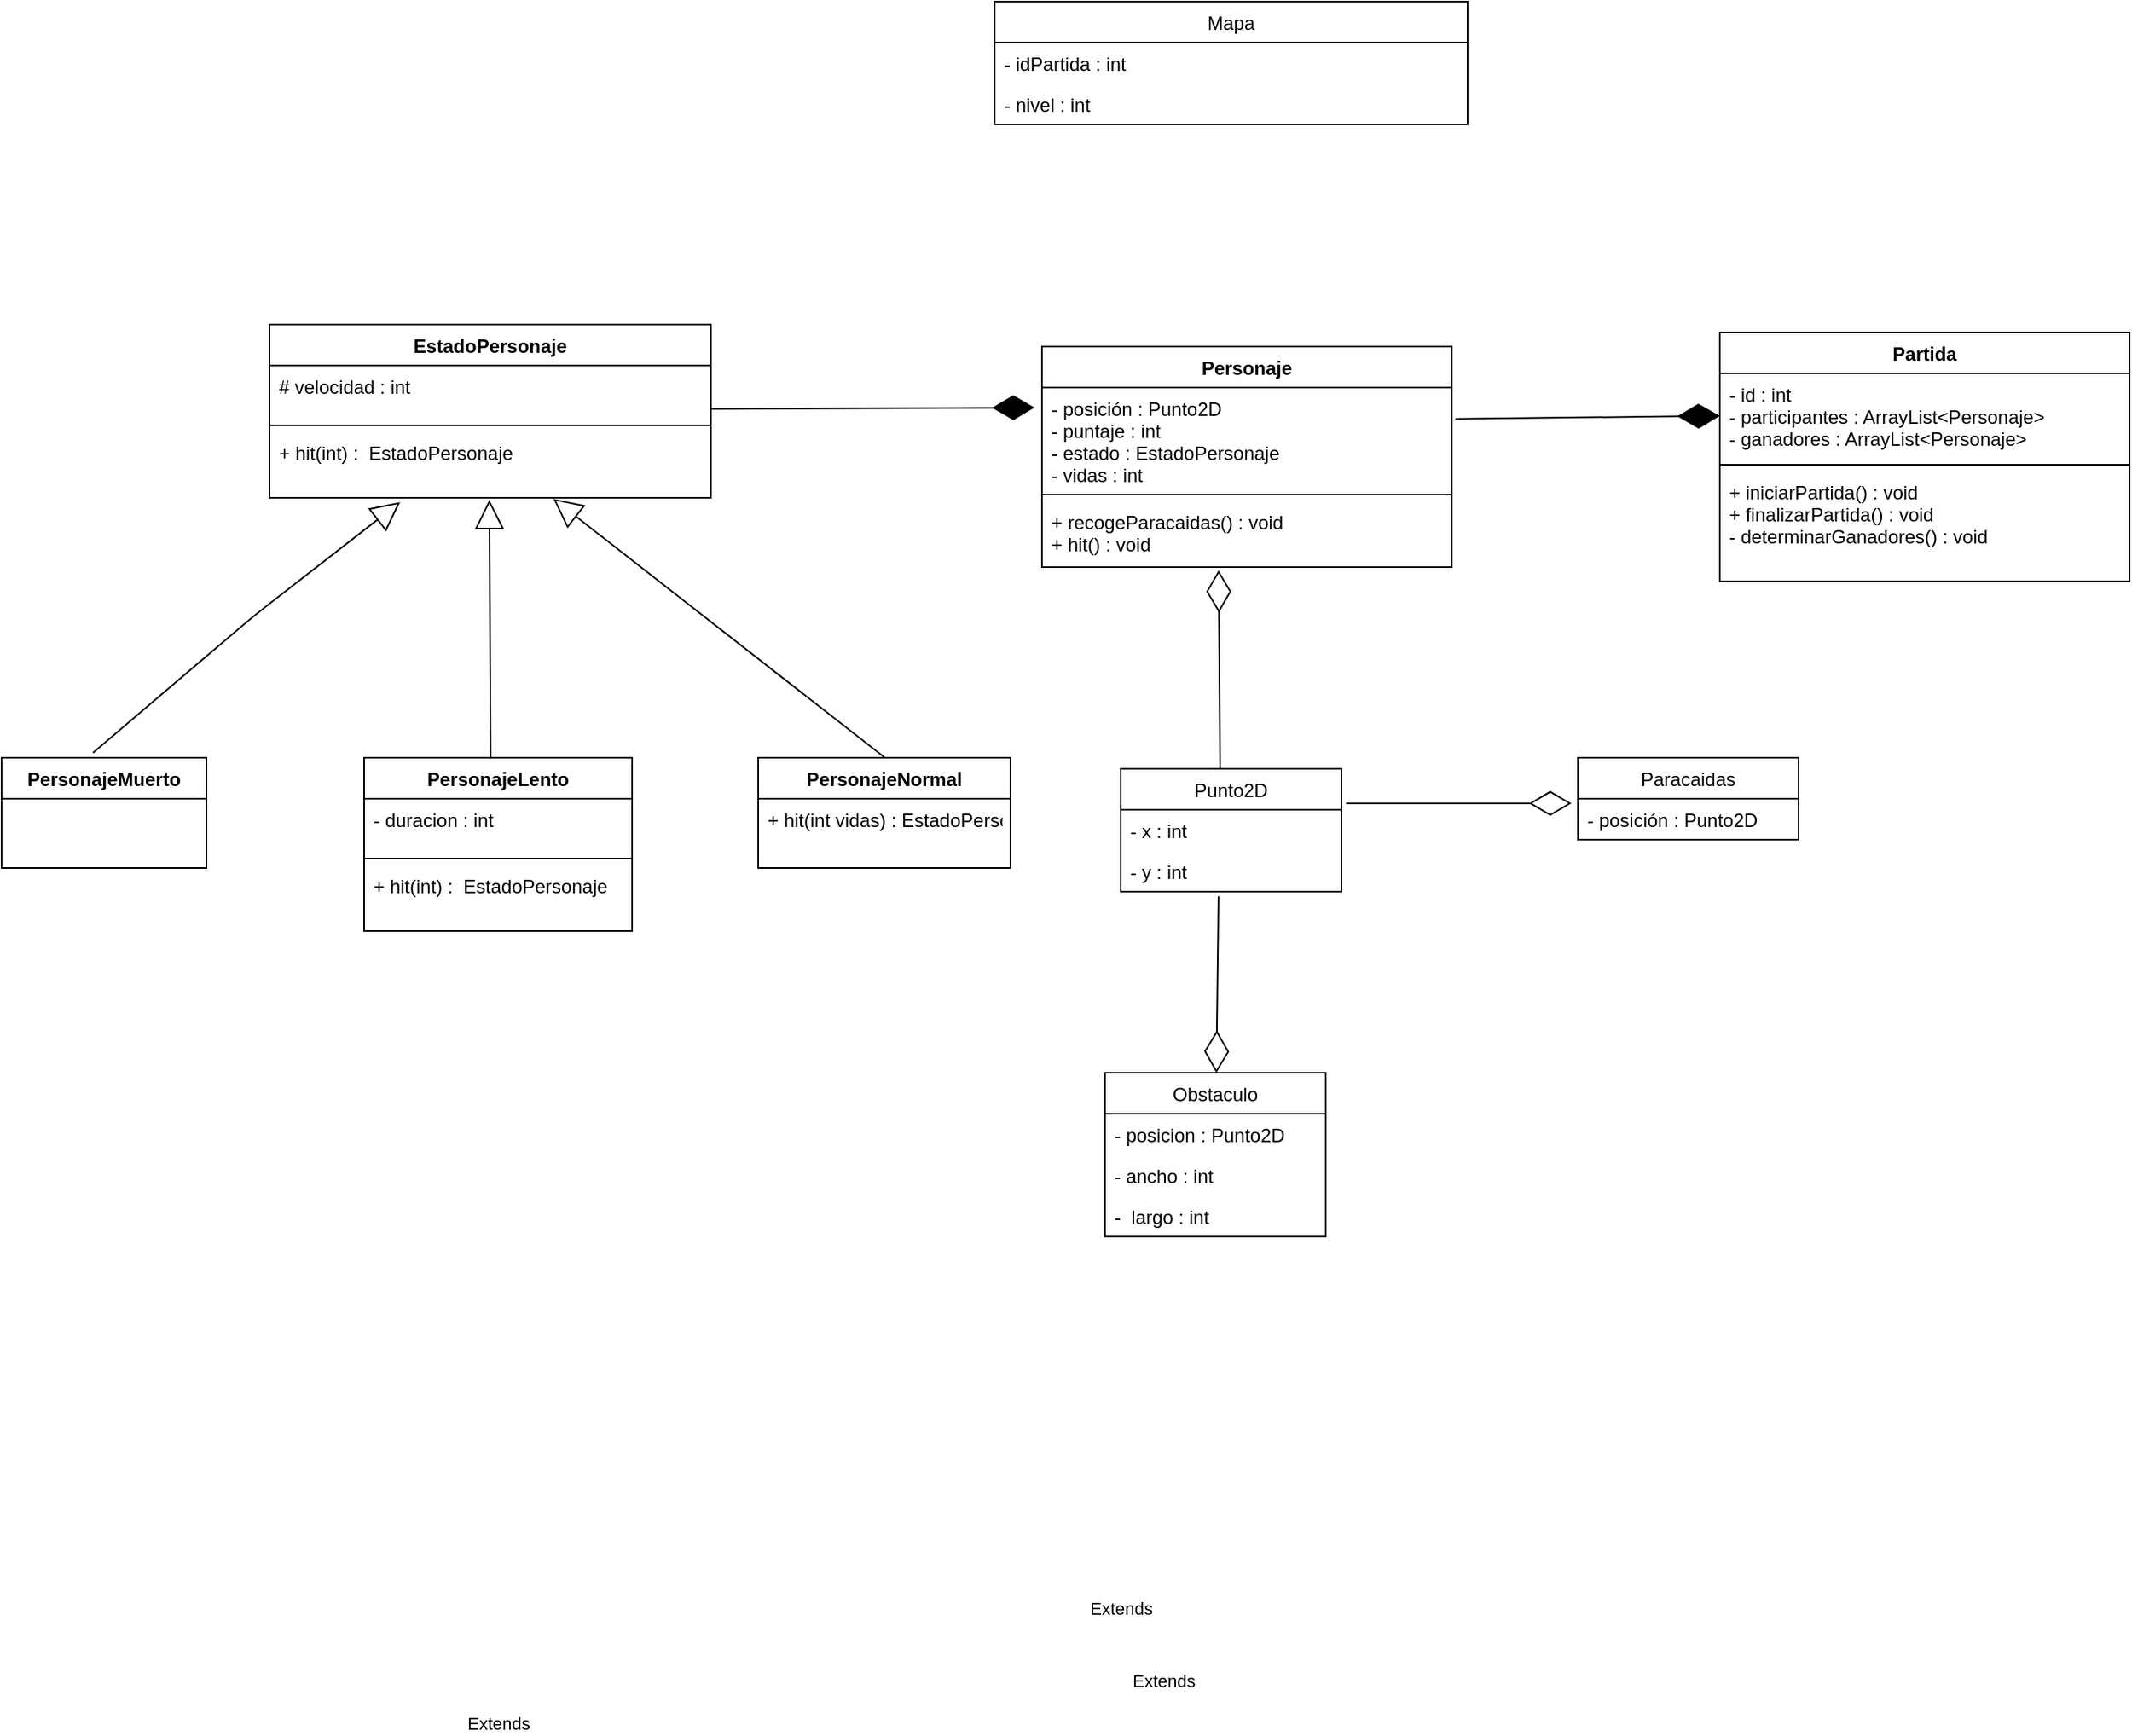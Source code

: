 <mxfile version="15.1.4" type="device"><diagram id="CWnvrJdcf3TpnDQyfS-p" name="Page-1"><mxGraphModel dx="1422" dy="794" grid="1" gridSize="10" guides="1" tooltips="1" connect="1" arrows="1" fold="1" page="1" pageScale="1" pageWidth="827" pageHeight="1169" math="0" shadow="0"><root><mxCell id="0"/><mxCell id="1" parent="0"/><mxCell id="Hq7pEi-hjrlVWtpYJ4bt-5" value="Personaje" style="swimlane;fontStyle=1;align=center;verticalAlign=top;childLayout=stackLayout;horizontal=1;startSize=26;horizontalStack=0;resizeParent=1;resizeParentMax=0;resizeLast=0;collapsible=1;marginBottom=0;" vertex="1" parent="1"><mxGeometry x="720" y="659" width="260" height="140" as="geometry"/></mxCell><mxCell id="Hq7pEi-hjrlVWtpYJ4bt-6" value="- posición : Punto2D&#10;- puntaje : int&#10;- estado : EstadoPersonaje&#10;- vidas : int" style="text;strokeColor=none;fillColor=none;align=left;verticalAlign=top;spacingLeft=4;spacingRight=4;overflow=hidden;rotatable=0;points=[[0,0.5],[1,0.5]];portConstraint=eastwest;" vertex="1" parent="Hq7pEi-hjrlVWtpYJ4bt-5"><mxGeometry y="26" width="260" height="64" as="geometry"/></mxCell><mxCell id="Hq7pEi-hjrlVWtpYJ4bt-7" value="" style="line;strokeWidth=1;fillColor=none;align=left;verticalAlign=middle;spacingTop=-1;spacingLeft=3;spacingRight=3;rotatable=0;labelPosition=right;points=[];portConstraint=eastwest;" vertex="1" parent="Hq7pEi-hjrlVWtpYJ4bt-5"><mxGeometry y="90" width="260" height="8" as="geometry"/></mxCell><mxCell id="Hq7pEi-hjrlVWtpYJ4bt-8" value="+ recogeParacaidas() : void&#10;+ hit() : void" style="text;strokeColor=none;fillColor=none;align=left;verticalAlign=top;spacingLeft=4;spacingRight=4;overflow=hidden;rotatable=0;points=[[0,0.5],[1,0.5]];portConstraint=eastwest;" vertex="1" parent="Hq7pEi-hjrlVWtpYJ4bt-5"><mxGeometry y="98" width="260" height="42" as="geometry"/></mxCell><mxCell id="Hq7pEi-hjrlVWtpYJ4bt-9" value="Punto2D" style="swimlane;fontStyle=0;childLayout=stackLayout;horizontal=1;startSize=26;fillColor=none;horizontalStack=0;resizeParent=1;resizeParentMax=0;resizeLast=0;collapsible=1;marginBottom=0;" vertex="1" parent="1"><mxGeometry x="770" y="927" width="140" height="78" as="geometry"/></mxCell><mxCell id="Hq7pEi-hjrlVWtpYJ4bt-10" value="- x : int" style="text;strokeColor=none;fillColor=none;align=left;verticalAlign=top;spacingLeft=4;spacingRight=4;overflow=hidden;rotatable=0;points=[[0,0.5],[1,0.5]];portConstraint=eastwest;" vertex="1" parent="Hq7pEi-hjrlVWtpYJ4bt-9"><mxGeometry y="26" width="140" height="26" as="geometry"/></mxCell><mxCell id="Hq7pEi-hjrlVWtpYJ4bt-11" value="- y : int" style="text;strokeColor=none;fillColor=none;align=left;verticalAlign=top;spacingLeft=4;spacingRight=4;overflow=hidden;rotatable=0;points=[[0,0.5],[1,0.5]];portConstraint=eastwest;" vertex="1" parent="Hq7pEi-hjrlVWtpYJ4bt-9"><mxGeometry y="52" width="140" height="26" as="geometry"/></mxCell><mxCell id="Hq7pEi-hjrlVWtpYJ4bt-13" value="Paracaidas" style="swimlane;fontStyle=0;childLayout=stackLayout;horizontal=1;startSize=26;fillColor=none;horizontalStack=0;resizeParent=1;resizeParentMax=0;resizeLast=0;collapsible=1;marginBottom=0;" vertex="1" parent="1"><mxGeometry x="1060" y="920" width="140" height="52" as="geometry"/></mxCell><mxCell id="Hq7pEi-hjrlVWtpYJ4bt-14" value="- posición : Punto2D" style="text;strokeColor=none;fillColor=none;align=left;verticalAlign=top;spacingLeft=4;spacingRight=4;overflow=hidden;rotatable=0;points=[[0,0.5],[1,0.5]];portConstraint=eastwest;" vertex="1" parent="Hq7pEi-hjrlVWtpYJ4bt-13"><mxGeometry y="26" width="140" height="26" as="geometry"/></mxCell><mxCell id="Hq7pEi-hjrlVWtpYJ4bt-17" value="Obstaculo" style="swimlane;fontStyle=0;childLayout=stackLayout;horizontal=1;startSize=26;fillColor=none;horizontalStack=0;resizeParent=1;resizeParentMax=0;resizeLast=0;collapsible=1;marginBottom=0;" vertex="1" parent="1"><mxGeometry x="760" y="1120" width="140" height="104" as="geometry"/></mxCell><mxCell id="Hq7pEi-hjrlVWtpYJ4bt-18" value="- posicion : Punto2D" style="text;strokeColor=none;fillColor=none;align=left;verticalAlign=top;spacingLeft=4;spacingRight=4;overflow=hidden;rotatable=0;points=[[0,0.5],[1,0.5]];portConstraint=eastwest;" vertex="1" parent="Hq7pEi-hjrlVWtpYJ4bt-17"><mxGeometry y="26" width="140" height="26" as="geometry"/></mxCell><mxCell id="Hq7pEi-hjrlVWtpYJ4bt-19" value="- ancho : int" style="text;strokeColor=none;fillColor=none;align=left;verticalAlign=top;spacingLeft=4;spacingRight=4;overflow=hidden;rotatable=0;points=[[0,0.5],[1,0.5]];portConstraint=eastwest;" vertex="1" parent="Hq7pEi-hjrlVWtpYJ4bt-17"><mxGeometry y="52" width="140" height="26" as="geometry"/></mxCell><mxCell id="Hq7pEi-hjrlVWtpYJ4bt-20" value="-  largo : int" style="text;strokeColor=none;fillColor=none;align=left;verticalAlign=top;spacingLeft=4;spacingRight=4;overflow=hidden;rotatable=0;points=[[0,0.5],[1,0.5]];portConstraint=eastwest;" vertex="1" parent="Hq7pEi-hjrlVWtpYJ4bt-17"><mxGeometry y="78" width="140" height="26" as="geometry"/></mxCell><mxCell id="Hq7pEi-hjrlVWtpYJ4bt-21" value="Mapa" style="swimlane;fontStyle=0;childLayout=stackLayout;horizontal=1;startSize=26;fillColor=none;horizontalStack=0;resizeParent=1;resizeParentMax=0;resizeLast=0;collapsible=1;marginBottom=0;" vertex="1" parent="1"><mxGeometry x="690" y="440" width="300" height="78" as="geometry"/></mxCell><mxCell id="Hq7pEi-hjrlVWtpYJ4bt-22" value="- idPartida : int" style="text;strokeColor=none;fillColor=none;align=left;verticalAlign=top;spacingLeft=4;spacingRight=4;overflow=hidden;rotatable=0;points=[[0,0.5],[1,0.5]];portConstraint=eastwest;" vertex="1" parent="Hq7pEi-hjrlVWtpYJ4bt-21"><mxGeometry y="26" width="300" height="26" as="geometry"/></mxCell><mxCell id="Hq7pEi-hjrlVWtpYJ4bt-23" value="- nivel : int" style="text;strokeColor=none;fillColor=none;align=left;verticalAlign=top;spacingLeft=4;spacingRight=4;overflow=hidden;rotatable=0;points=[[0,0.5],[1,0.5]];portConstraint=eastwest;" vertex="1" parent="Hq7pEi-hjrlVWtpYJ4bt-21"><mxGeometry y="52" width="300" height="26" as="geometry"/></mxCell><mxCell id="Hq7pEi-hjrlVWtpYJ4bt-25" value="Partida" style="swimlane;fontStyle=1;align=center;verticalAlign=top;childLayout=stackLayout;horizontal=1;startSize=26;horizontalStack=0;resizeParent=1;resizeParentMax=0;resizeLast=0;collapsible=1;marginBottom=0;" vertex="1" parent="1"><mxGeometry x="1150" y="650" width="260" height="158" as="geometry"/></mxCell><mxCell id="Hq7pEi-hjrlVWtpYJ4bt-26" value="- id : int&#10;- participantes : ArrayList&lt;Personaje&gt;&#10;- ganadores : ArrayList&lt;Personaje&gt;" style="text;strokeColor=none;fillColor=none;align=left;verticalAlign=top;spacingLeft=4;spacingRight=4;overflow=hidden;rotatable=0;points=[[0,0.5],[1,0.5]];portConstraint=eastwest;" vertex="1" parent="Hq7pEi-hjrlVWtpYJ4bt-25"><mxGeometry y="26" width="260" height="54" as="geometry"/></mxCell><mxCell id="Hq7pEi-hjrlVWtpYJ4bt-27" value="" style="line;strokeWidth=1;fillColor=none;align=left;verticalAlign=middle;spacingTop=-1;spacingLeft=3;spacingRight=3;rotatable=0;labelPosition=right;points=[];portConstraint=eastwest;" vertex="1" parent="Hq7pEi-hjrlVWtpYJ4bt-25"><mxGeometry y="80" width="260" height="8" as="geometry"/></mxCell><mxCell id="Hq7pEi-hjrlVWtpYJ4bt-28" value="+ iniciarPartida() : void&#10;+ finalizarPartida() : void&#10;- determinarGanadores() : void" style="text;strokeColor=none;fillColor=none;align=left;verticalAlign=top;spacingLeft=4;spacingRight=4;overflow=hidden;rotatable=0;points=[[0,0.5],[1,0.5]];portConstraint=eastwest;" vertex="1" parent="Hq7pEi-hjrlVWtpYJ4bt-25"><mxGeometry y="88" width="260" height="70" as="geometry"/></mxCell><mxCell id="Hq7pEi-hjrlVWtpYJ4bt-29" value="EstadoPersonaje" style="swimlane;fontStyle=1;align=center;verticalAlign=top;childLayout=stackLayout;horizontal=1;startSize=26;horizontalStack=0;resizeParent=1;resizeParentMax=0;resizeLast=0;collapsible=1;marginBottom=0;" vertex="1" parent="1"><mxGeometry x="230" y="645" width="280" height="110" as="geometry"/></mxCell><mxCell id="Hq7pEi-hjrlVWtpYJ4bt-30" value="# velocidad : int&#10;" style="text;strokeColor=none;fillColor=none;align=left;verticalAlign=top;spacingLeft=4;spacingRight=4;overflow=hidden;rotatable=0;points=[[0,0.5],[1,0.5]];portConstraint=eastwest;" vertex="1" parent="Hq7pEi-hjrlVWtpYJ4bt-29"><mxGeometry y="26" width="280" height="34" as="geometry"/></mxCell><mxCell id="Hq7pEi-hjrlVWtpYJ4bt-31" value="" style="line;strokeWidth=1;fillColor=none;align=left;verticalAlign=middle;spacingTop=-1;spacingLeft=3;spacingRight=3;rotatable=0;labelPosition=right;points=[];portConstraint=eastwest;" vertex="1" parent="Hq7pEi-hjrlVWtpYJ4bt-29"><mxGeometry y="60" width="280" height="8" as="geometry"/></mxCell><mxCell id="Hq7pEi-hjrlVWtpYJ4bt-32" value="+ hit(int) :  EstadoPersonaje" style="text;strokeColor=none;fillColor=none;align=left;verticalAlign=top;spacingLeft=4;spacingRight=4;overflow=hidden;rotatable=0;points=[[0,0.5],[1,0.5]];portConstraint=eastwest;" vertex="1" parent="Hq7pEi-hjrlVWtpYJ4bt-29"><mxGeometry y="68" width="280" height="42" as="geometry"/></mxCell><mxCell id="Hq7pEi-hjrlVWtpYJ4bt-33" value="PersonajeNormal" style="swimlane;fontStyle=1;align=center;verticalAlign=top;childLayout=stackLayout;horizontal=1;startSize=26;horizontalStack=0;resizeParent=1;resizeParentMax=0;resizeLast=0;collapsible=1;marginBottom=0;" vertex="1" parent="1"><mxGeometry x="540" y="920" width="160" height="70" as="geometry"/></mxCell><mxCell id="Hq7pEi-hjrlVWtpYJ4bt-36" value="+ hit(int vidas) : EstadoPersonaje" style="text;strokeColor=none;fillColor=none;align=left;verticalAlign=top;spacingLeft=4;spacingRight=4;overflow=hidden;rotatable=0;points=[[0,0.5],[1,0.5]];portConstraint=eastwest;" vertex="1" parent="Hq7pEi-hjrlVWtpYJ4bt-33"><mxGeometry y="26" width="160" height="44" as="geometry"/></mxCell><mxCell id="Hq7pEi-hjrlVWtpYJ4bt-37" value="PersonajeMuerto" style="swimlane;fontStyle=1;align=center;verticalAlign=top;childLayout=stackLayout;horizontal=1;startSize=26;horizontalStack=0;resizeParent=1;resizeParentMax=0;resizeLast=0;collapsible=1;marginBottom=0;" vertex="1" parent="1"><mxGeometry x="60" y="920" width="130" height="70" as="geometry"/></mxCell><mxCell id="Hq7pEi-hjrlVWtpYJ4bt-40" value="PersonajeLento" style="swimlane;fontStyle=1;align=center;verticalAlign=top;childLayout=stackLayout;horizontal=1;startSize=26;horizontalStack=0;resizeParent=1;resizeParentMax=0;resizeLast=0;collapsible=1;marginBottom=0;" vertex="1" parent="1"><mxGeometry x="290" y="920" width="170" height="110" as="geometry"/></mxCell><mxCell id="Hq7pEi-hjrlVWtpYJ4bt-41" value="- duracion : int" style="text;strokeColor=none;fillColor=none;align=left;verticalAlign=top;spacingLeft=4;spacingRight=4;overflow=hidden;rotatable=0;points=[[0,0.5],[1,0.5]];portConstraint=eastwest;" vertex="1" parent="Hq7pEi-hjrlVWtpYJ4bt-40"><mxGeometry y="26" width="170" height="34" as="geometry"/></mxCell><mxCell id="Hq7pEi-hjrlVWtpYJ4bt-42" value="" style="line;strokeWidth=1;fillColor=none;align=left;verticalAlign=middle;spacingTop=-1;spacingLeft=3;spacingRight=3;rotatable=0;labelPosition=right;points=[];portConstraint=eastwest;" vertex="1" parent="Hq7pEi-hjrlVWtpYJ4bt-40"><mxGeometry y="60" width="170" height="8" as="geometry"/></mxCell><mxCell id="Hq7pEi-hjrlVWtpYJ4bt-43" value="+ hit(int) :  EstadoPersonaje" style="text;strokeColor=none;fillColor=none;align=left;verticalAlign=top;spacingLeft=4;spacingRight=4;overflow=hidden;rotatable=0;points=[[0,0.5],[1,0.5]];portConstraint=eastwest;" vertex="1" parent="Hq7pEi-hjrlVWtpYJ4bt-40"><mxGeometry y="68" width="170" height="42" as="geometry"/></mxCell><mxCell id="Hq7pEi-hjrlVWtpYJ4bt-45" value="Extends" style="endArrow=block;endSize=16;endFill=0;html=1;exitX=0.472;exitY=0.006;exitDx=0;exitDy=0;exitPerimeter=0;entryX=0.498;entryY=1.031;entryDx=0;entryDy=0;entryPerimeter=0;" edge="1" parent="1" source="Hq7pEi-hjrlVWtpYJ4bt-40" target="Hq7pEi-hjrlVWtpYJ4bt-32"><mxGeometry x="-1" y="-671" width="160" relative="1" as="geometry"><mxPoint x="350" y="860" as="sourcePoint"/><mxPoint x="510" y="860" as="targetPoint"/><Array as="points"/><mxPoint x="-271" y="543" as="offset"/></mxGeometry></mxCell><mxCell id="Hq7pEi-hjrlVWtpYJ4bt-48" value="Extends" style="endArrow=block;endSize=16;endFill=0;html=1;exitX=0.472;exitY=0.006;exitDx=0;exitDy=0;exitPerimeter=0;entryX=0.643;entryY=1.015;entryDx=0;entryDy=0;entryPerimeter=0;" edge="1" parent="1" target="Hq7pEi-hjrlVWtpYJ4bt-32"><mxGeometry x="-1" y="604" width="160" relative="1" as="geometry"><mxPoint x="620.4" y="920.0" as="sourcePoint"/><mxPoint x="619.6" y="750.642" as="targetPoint"/><Array as="points"/><mxPoint x="548" y="110" as="offset"/></mxGeometry></mxCell><mxCell id="Hq7pEi-hjrlVWtpYJ4bt-49" value="Extends" style="endArrow=block;endSize=16;endFill=0;html=1;exitX=0.446;exitY=-0.045;exitDx=0;exitDy=0;exitPerimeter=0;entryX=0.296;entryY=1.064;entryDx=0;entryDy=0;entryPerimeter=0;" edge="1" parent="1" source="Hq7pEi-hjrlVWtpYJ4bt-37" target="Hq7pEi-hjrlVWtpYJ4bt-32"><mxGeometry x="-1" y="-492" width="160" relative="1" as="geometry"><mxPoint x="255.18" y="859.37" as="sourcePoint"/><mxPoint x="44.82" y="690.0" as="targetPoint"/><Array as="points"><mxPoint x="220" y="830"/></Array><mxPoint x="-62" y="242" as="offset"/></mxGeometry></mxCell><mxCell id="Hq7pEi-hjrlVWtpYJ4bt-53" value="" style="endArrow=diamondThin;endFill=0;endSize=24;html=1;exitX=0.45;exitY=0;exitDx=0;exitDy=0;exitPerimeter=0;entryX=0.431;entryY=1.048;entryDx=0;entryDy=0;entryPerimeter=0;" edge="1" parent="1" source="Hq7pEi-hjrlVWtpYJ4bt-9" target="Hq7pEi-hjrlVWtpYJ4bt-8"><mxGeometry width="160" relative="1" as="geometry"><mxPoint x="840" y="880.97" as="sourcePoint"/><mxPoint x="1046.08" y="879.996" as="targetPoint"/></mxGeometry></mxCell><mxCell id="Hq7pEi-hjrlVWtpYJ4bt-56" value="" style="endArrow=diamondThin;endFill=0;endSize=24;html=1;exitX=0.443;exitY=1.115;exitDx=0;exitDy=0;exitPerimeter=0;" edge="1" parent="1" source="Hq7pEi-hjrlVWtpYJ4bt-11" target="Hq7pEi-hjrlVWtpYJ4bt-17"><mxGeometry width="160" relative="1" as="geometry"><mxPoint x="820" y="1050.008" as="sourcePoint"/><mxPoint x="963.98" y="1050.004" as="targetPoint"/></mxGeometry></mxCell><mxCell id="Hq7pEi-hjrlVWtpYJ4bt-57" value="" style="endArrow=diamondThin;endFill=0;endSize=24;html=1;exitX=1.021;exitY=-0.154;exitDx=0;exitDy=0;exitPerimeter=0;entryX=-0.029;entryY=0.115;entryDx=0;entryDy=0;entryPerimeter=0;" edge="1" parent="1" source="Hq7pEi-hjrlVWtpYJ4bt-10" target="Hq7pEi-hjrlVWtpYJ4bt-14"><mxGeometry width="160" relative="1" as="geometry"><mxPoint x="970.94" y="964.98" as="sourcePoint"/><mxPoint x="970" y="819.996" as="targetPoint"/></mxGeometry></mxCell><mxCell id="Hq7pEi-hjrlVWtpYJ4bt-60" value="" style="endArrow=diamondThin;endFill=1;endSize=24;html=1;exitX=1;exitY=0.814;exitDx=0;exitDy=0;exitPerimeter=0;entryX=-0.018;entryY=0.199;entryDx=0;entryDy=0;entryPerimeter=0;" edge="1" parent="1" source="Hq7pEi-hjrlVWtpYJ4bt-30" target="Hq7pEi-hjrlVWtpYJ4bt-6"><mxGeometry width="160" relative="1" as="geometry"><mxPoint x="520" y="684.41" as="sourcePoint"/><mxPoint x="716" y="703" as="targetPoint"/></mxGeometry></mxCell><mxCell id="Hq7pEi-hjrlVWtpYJ4bt-62" value="" style="endArrow=diamondThin;endFill=1;endSize=24;html=1;exitX=1.009;exitY=0.31;exitDx=0;exitDy=0;exitPerimeter=0;entryX=0;entryY=0.5;entryDx=0;entryDy=0;" edge="1" parent="1" source="Hq7pEi-hjrlVWtpYJ4bt-6" target="Hq7pEi-hjrlVWtpYJ4bt-26"><mxGeometry width="160" relative="1" as="geometry"><mxPoint x="990" y="610.936" as="sourcePoint"/><mxPoint x="1195.32" y="609.996" as="targetPoint"/></mxGeometry></mxCell></root></mxGraphModel></diagram></mxfile>